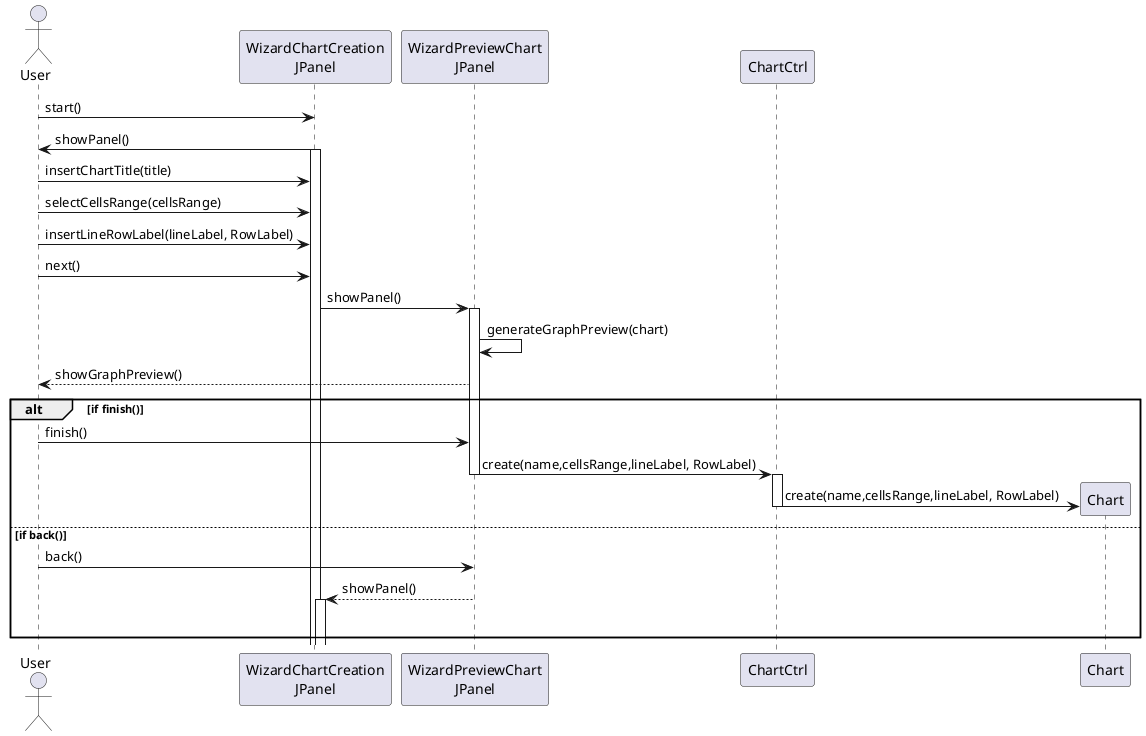 @startuml doc-files/core09_01_design_SD_wizard_user.png

actor User as user

participant "WizardChartCreation\nJPanel" as wz_data
participant "WizardPreviewChart\nJPanel" as wz_preview

participant "ChartCtrl" as ctrl
participant "Chart" as chart

user -> wz_data: start()
wz_data -> user: showPanel()
activate wz_data

user -> wz_data: insertChartTitle(title)
user -> wz_data: selectCellsRange(cellsRange)
user -> wz_data: insertLineRowLabel(lineLabel, RowLabel)
user -> wz_data: next()

wz_data -> wz_preview: showPanel()
activate wz_preview
wz_preview -> wz_preview: generateGraphPreview(chart)
wz_preview --> user: showGraphPreview()


alt if finish()

user -> wz_preview: finish()
wz_preview -> ctrl: create(name,cellsRange,lineLabel, RowLabel)
deactivate wz_preview

activate ctrl
create chart
ctrl -> chart: create(name,cellsRange,lineLabel, RowLabel)
deactivate ctrl

else if back()

user -> wz_preview: back()
wz_preview --> wz_data: showPanel()
activate wz_data
deactivate wz_preview

end alt


@enduml